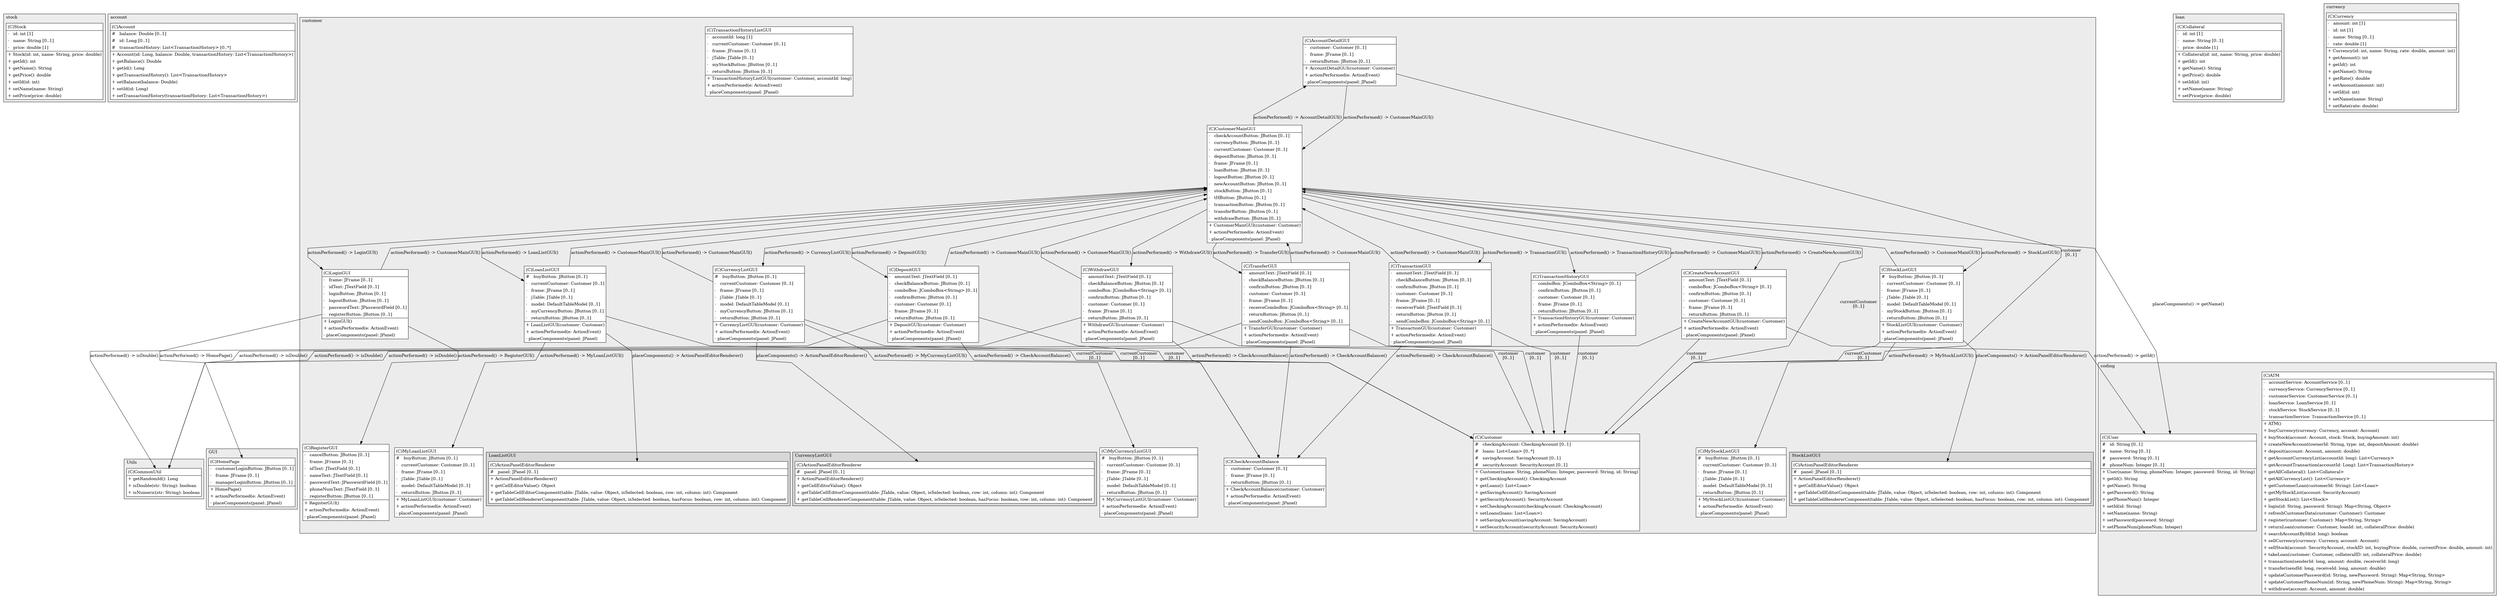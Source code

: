 @startuml

/' diagram meta data start
config=StructureConfiguration;
{
  "projectClassification": {
    "searchMode": "OpenProject", // OpenProject, AllProjects
    "includedProjects": "",
    "pathEndKeywords": "*.impl",
    "isClientPath": "",
    "isClientName": "",
    "isTestPath": "",
    "isTestName": "",
    "isMappingPath": "",
    "isMappingName": "",
    "isDataAccessPath": "",
    "isDataAccessName": "",
    "isDataStructurePath": "",
    "isDataStructureName": "",
    "isInterfaceStructuresPath": "",
    "isInterfaceStructuresName": "",
    "isEntryPointPath": "",
    "isEntryPointName": "",
    "treatFinalFieldsAsMandatory": false
  },
  "graphRestriction": {
    "classPackageExcludeFilter": "",
    "classPackageIncludeFilter": "",
    "classNameExcludeFilter": "",
    "classNameIncludeFilter": "",
    "methodNameExcludeFilter": "",
    "methodNameIncludeFilter": "",
    "removeByInheritance": "", // inheritance/annotation based filtering is done in a second step
    "removeByAnnotation": "",
    "removeByClassPackage": "", // cleanup the graph after inheritance/annotation based filtering is done
    "removeByClassName": "",
    "cutMappings": false,
    "cutEnum": true,
    "cutTests": true,
    "cutClient": true,
    "cutDataAccess": true,
    "cutInterfaceStructures": true,
    "cutDataStructures": true,
    "cutGetterAndSetter": false,
    "cutConstructors": false
  },
  "graphTraversal": {
    "forwardDepth": 3,
    "backwardDepth": 3,
    "classPackageExcludeFilter": "",
    "classPackageIncludeFilter": "",
    "classNameExcludeFilter": "",
    "classNameIncludeFilter": "",
    "methodNameExcludeFilter": "",
    "methodNameIncludeFilter": "",
    "hideMappings": false,
    "hideDataStructures": false,
    "hidePrivateMethods": true,
    "hideInterfaceCalls": true, // indirection: implementation -> interface (is hidden) -> implementation
    "onlyShowApplicationEntryPoints": false, // root node is included
    "useMethodCallsForStructureDiagram": "ForwardOnly" // ForwardOnly, BothDirections, No
  },
  "details": {
    "aggregation": "GroupByClass", // ByClass, GroupByClass, None
    "showClassGenericTypes": true,
    "showMethods": true,
    "showMethodParameterNames": true,
    "showMethodParameterTypes": true,
    "showMethodReturnType": true,
    "showPackageLevels": 2,
    "showDetailedClassStructure": true
  },
  "rootClass": "GUI.customer.AccountDetailGUI",
  "extensionCallbackMethod": "" // qualified.class.name#methodName - signature: public static String method(String)
}
diagram meta data end '/



digraph g {
    rankdir="TB"
    splines=polyline
    

'nodes 
subgraph cluster_109770518 { 
   	label=stock
	labeljust=l
	fillcolor="#ececec"
	style=filled
   
   Stock101396370[
	label=<<TABLE BORDER="1" CELLBORDER="0" CELLPADDING="4" CELLSPACING="0">
<TR><TD ALIGN="LEFT" >(C)Stock</TD></TR>
<HR/>
<TR><TD ALIGN="LEFT" >-   id: int [1]</TD></TR>
<TR><TD ALIGN="LEFT" >-   name: String [0..1]</TD></TR>
<TR><TD ALIGN="LEFT" >-   price: double [1]</TD></TR>
<HR/>
<TR><TD ALIGN="LEFT" >+ Stock(id: int, name: String, price: double)</TD></TR>
<TR><TD ALIGN="LEFT" >+ getId(): int</TD></TR>
<TR><TD ALIGN="LEFT" >+ getName(): String</TD></TR>
<TR><TD ALIGN="LEFT" >+ getPrice(): double</TD></TR>
<TR><TD ALIGN="LEFT" >+ setId(id: int)</TD></TR>
<TR><TD ALIGN="LEFT" >+ setName(name: String)</TD></TR>
<TR><TD ALIGN="LEFT" >+ setPrice(price: double)</TD></TR>
</TABLE>>
	style=filled
	margin=0
	shape=plaintext
	fillcolor="#FFFFFF"
];
} 

subgraph cluster_1177318867 { 
   	label=account
	labeljust=l
	fillcolor="#ececec"
	style=filled
   
   Account634940503[
	label=<<TABLE BORDER="1" CELLBORDER="0" CELLPADDING="4" CELLSPACING="0">
<TR><TD ALIGN="LEFT" >(C)Account</TD></TR>
<HR/>
<TR><TD ALIGN="LEFT" >#   balance: Double [0..1]</TD></TR>
<TR><TD ALIGN="LEFT" >#   id: Long [0..1]</TD></TR>
<TR><TD ALIGN="LEFT" >#   transactionHistory: List&lt;TransactionHistory&gt; [0..*]</TD></TR>
<HR/>
<TR><TD ALIGN="LEFT" >+ Account(id: Long, balance: Double, transactionHistory: List&lt;TransactionHistory&gt;)</TD></TR>
<TR><TD ALIGN="LEFT" >+ getBalance(): Double</TD></TR>
<TR><TD ALIGN="LEFT" >+ getId(): Long</TD></TR>
<TR><TD ALIGN="LEFT" >+ getTransactionHistory(): List&lt;TransactionHistory&gt;</TD></TR>
<TR><TD ALIGN="LEFT" >+ setBalance(balance: Double)</TD></TR>
<TR><TD ALIGN="LEFT" >+ setId(id: Long)</TD></TR>
<TR><TD ALIGN="LEFT" >+ setTransactionHistory(transactionHistory: List&lt;TransactionHistory&gt;)</TD></TR>
</TABLE>>
	style=filled
	margin=0
	shape=plaintext
	fillcolor="#FFFFFF"
];
} 

subgraph cluster_1355086998 { 
   	label=coding
	labeljust=l
	fillcolor="#ececec"
	style=filled
   
   ATM1355086998[
	label=<<TABLE BORDER="1" CELLBORDER="0" CELLPADDING="4" CELLSPACING="0">
<TR><TD ALIGN="LEFT" >(C)ATM</TD></TR>
<HR/>
<TR><TD ALIGN="LEFT" >-   accountService: AccountService [0..1]</TD></TR>
<TR><TD ALIGN="LEFT" >-   currencyService: CurrencyService [0..1]</TD></TR>
<TR><TD ALIGN="LEFT" >-   customerService: CustomerService [0..1]</TD></TR>
<TR><TD ALIGN="LEFT" >-   loanService: LoanService [0..1]</TD></TR>
<TR><TD ALIGN="LEFT" >-   stockService: StockService [0..1]</TD></TR>
<TR><TD ALIGN="LEFT" >-   transactionService: TransactionService [0..1]</TD></TR>
<HR/>
<TR><TD ALIGN="LEFT" >+ ATM()</TD></TR>
<TR><TD ALIGN="LEFT" >+ buyCurrency(currency: Currency, account: Account)</TD></TR>
<TR><TD ALIGN="LEFT" >+ buyStock(account: Account, stock: Stock, buyingAmount: int)</TD></TR>
<TR><TD ALIGN="LEFT" >+ createNewAccount(ownerId: String, type: int, depositAmount: double)</TD></TR>
<TR><TD ALIGN="LEFT" >+ deposit(account: Account, amount: double)</TD></TR>
<TR><TD ALIGN="LEFT" >+ getAccountCurrencyList(accountId: long): List&lt;Currency&gt;</TD></TR>
<TR><TD ALIGN="LEFT" >+ getAccountTransaction(accountId: Long): List&lt;TransactionHistory&gt;</TD></TR>
<TR><TD ALIGN="LEFT" >+ getAllCollateral(): List&lt;Collateral&gt;</TD></TR>
<TR><TD ALIGN="LEFT" >+ getAllCurrencyList(): List&lt;Currency&gt;</TD></TR>
<TR><TD ALIGN="LEFT" >+ getCustomerLoan(customerId: String): List&lt;Loan&gt;</TD></TR>
<TR><TD ALIGN="LEFT" >+ getMyStockList(account: SecurityAccount)</TD></TR>
<TR><TD ALIGN="LEFT" >+ getStockList(): List&lt;Stock&gt;</TD></TR>
<TR><TD ALIGN="LEFT" >+ login(id: String, password: String): Map&lt;String, Object&gt;</TD></TR>
<TR><TD ALIGN="LEFT" >+ refreshCustomerData(customer: Customer): Customer</TD></TR>
<TR><TD ALIGN="LEFT" >+ register(customer: Customer): Map&lt;String, String&gt;</TD></TR>
<TR><TD ALIGN="LEFT" >+ returnLoan(customer: Customer, loanId: int, collateralPrice: double)</TD></TR>
<TR><TD ALIGN="LEFT" >+ searchAccountById(id: long): boolean</TD></TR>
<TR><TD ALIGN="LEFT" >+ sellCurrency(currency: Currency, account: Account)</TD></TR>
<TR><TD ALIGN="LEFT" >+ sellStock(account: SecurityAccount, stockID: int, buyingPrice: double, currentPrice: double, amount: int)</TD></TR>
<TR><TD ALIGN="LEFT" >+ takeLoan(customer: Customer, collateralID: int, collateralPrice: double)</TD></TR>
<TR><TD ALIGN="LEFT" >+ transaction(senderId: long, amount: double, receiverId: long)</TD></TR>
<TR><TD ALIGN="LEFT" >+ transfer(sendId: long, receiveId: long, amount: double)</TD></TR>
<TR><TD ALIGN="LEFT" >+ updateCustomerPassword(id: String, newPassword: String): Map&lt;String, String&gt;</TD></TR>
<TR><TD ALIGN="LEFT" >+ updateCustomerPhoneNum(id: String, newPhoneNum: String): Map&lt;String, String&gt;</TD></TR>
<TR><TD ALIGN="LEFT" >+ withdraw(account: Account, amount: double)</TD></TR>
</TABLE>>
	style=filled
	margin=0
	shape=plaintext
	fillcolor="#FFFFFF"
];

User1355086998[
	label=<<TABLE BORDER="1" CELLBORDER="0" CELLPADDING="4" CELLSPACING="0">
<TR><TD ALIGN="LEFT" >(C)User</TD></TR>
<HR/>
<TR><TD ALIGN="LEFT" >#   id: String [0..1]</TD></TR>
<TR><TD ALIGN="LEFT" >#   name: String [0..1]</TD></TR>
<TR><TD ALIGN="LEFT" >#   password: String [0..1]</TD></TR>
<TR><TD ALIGN="LEFT" >#   phoneNum: Integer [0..1]</TD></TR>
<HR/>
<TR><TD ALIGN="LEFT" >+ User(name: String, phoneNum: Integer, password: String, id: String)</TD></TR>
<TR><TD ALIGN="LEFT" >+ getId(): String</TD></TR>
<TR><TD ALIGN="LEFT" >+ getName(): String</TD></TR>
<TR><TD ALIGN="LEFT" >+ getPassword(): String</TD></TR>
<TR><TD ALIGN="LEFT" >+ getPhoneNum(): Integer</TD></TR>
<TR><TD ALIGN="LEFT" >+ setId(id: String)</TD></TR>
<TR><TD ALIGN="LEFT" >+ setName(name: String)</TD></TR>
<TR><TD ALIGN="LEFT" >+ setPassword(password: String)</TD></TR>
<TR><TD ALIGN="LEFT" >+ setPhoneNum(phoneNum: Integer)</TD></TR>
</TABLE>>
	style=filled
	margin=0
	shape=plaintext
	fillcolor="#FFFFFF"
];
} 

subgraph cluster_3327216 { 
   	label=loan
	labeljust=l
	fillcolor="#ececec"
	style=filled
   
   Collateral1942719732[
	label=<<TABLE BORDER="1" CELLBORDER="0" CELLPADDING="4" CELLSPACING="0">
<TR><TD ALIGN="LEFT" >(C)Collateral</TD></TR>
<HR/>
<TR><TD ALIGN="LEFT" >-   id: int [1]</TD></TR>
<TR><TD ALIGN="LEFT" >-   name: String [0..1]</TD></TR>
<TR><TD ALIGN="LEFT" >-   price: double [1]</TD></TR>
<HR/>
<TR><TD ALIGN="LEFT" >+ Collateral(id: int, name: String, price: double)</TD></TR>
<TR><TD ALIGN="LEFT" >+ getId(): int</TD></TR>
<TR><TD ALIGN="LEFT" >+ getName(): String</TD></TR>
<TR><TD ALIGN="LEFT" >+ getPrice(): double</TD></TR>
<TR><TD ALIGN="LEFT" >+ setId(id: int)</TD></TR>
<TR><TD ALIGN="LEFT" >+ setName(name: String)</TD></TR>
<TR><TD ALIGN="LEFT" >+ setPrice(price: double)</TD></TR>
</TABLE>>
	style=filled
	margin=0
	shape=plaintext
	fillcolor="#FFFFFF"
];
} 

subgraph cluster_575402001 { 
   	label=currency
	labeljust=l
	fillcolor="#ececec"
	style=filled
   
   Currency209262101[
	label=<<TABLE BORDER="1" CELLBORDER="0" CELLPADDING="4" CELLSPACING="0">
<TR><TD ALIGN="LEFT" >(C)Currency</TD></TR>
<HR/>
<TR><TD ALIGN="LEFT" >-   amount: int [1]</TD></TR>
<TR><TD ALIGN="LEFT" >-   id: int [1]</TD></TR>
<TR><TD ALIGN="LEFT" >-   name: String [0..1]</TD></TR>
<TR><TD ALIGN="LEFT" >-   rate: double [1]</TD></TR>
<HR/>
<TR><TD ALIGN="LEFT" >+ Currency(id: int, name: String, rate: double, amount: int)</TD></TR>
<TR><TD ALIGN="LEFT" >+ getAmount(): int</TD></TR>
<TR><TD ALIGN="LEFT" >+ getId(): int</TD></TR>
<TR><TD ALIGN="LEFT" >+ getName(): String</TD></TR>
<TR><TD ALIGN="LEFT" >+ getRate(): double</TD></TR>
<TR><TD ALIGN="LEFT" >+ setAmount(amount: int)</TD></TR>
<TR><TD ALIGN="LEFT" >+ setId(id: int)</TD></TR>
<TR><TD ALIGN="LEFT" >+ setName(name: String)</TD></TR>
<TR><TD ALIGN="LEFT" >+ setRate(rate: double)</TD></TR>
</TABLE>>
	style=filled
	margin=0
	shape=plaintext
	fillcolor="#FFFFFF"
];
} 

subgraph cluster_606175198 { 
   	label=customer
	labeljust=l
	fillcolor="#ececec"
	style=filled
   
   AccountDetailGUI59960145[
	label=<<TABLE BORDER="1" CELLBORDER="0" CELLPADDING="4" CELLSPACING="0">
<TR><TD ALIGN="LEFT" >(C)AccountDetailGUI</TD></TR>
<HR/>
<TR><TD ALIGN="LEFT" >-   customer: Customer [0..1]</TD></TR>
<TR><TD ALIGN="LEFT" >-   frame: JFrame [0..1]</TD></TR>
<TR><TD ALIGN="LEFT" >-   returnButton: JButton [0..1]</TD></TR>
<HR/>
<TR><TD ALIGN="LEFT" >+ AccountDetailGUI(customer: Customer)</TD></TR>
<TR><TD ALIGN="LEFT" >+ actionPerformed(e: ActionEvent)</TD></TR>
<TR><TD ALIGN="LEFT" >- placeComponents(panel: JPanel)</TD></TR>
</TABLE>>
	style=filled
	margin=0
	shape=plaintext
	fillcolor="#FFFFFF"
];

CheckAccountBalance59960145[
	label=<<TABLE BORDER="1" CELLBORDER="0" CELLPADDING="4" CELLSPACING="0">
<TR><TD ALIGN="LEFT" >(C)CheckAccountBalance</TD></TR>
<HR/>
<TR><TD ALIGN="LEFT" >-   customer: Customer [0..1]</TD></TR>
<TR><TD ALIGN="LEFT" >-   frame: JFrame [0..1]</TD></TR>
<TR><TD ALIGN="LEFT" >-   returnButton: JButton [0..1]</TD></TR>
<HR/>
<TR><TD ALIGN="LEFT" >+ CheckAccountBalance(customer: Customer)</TD></TR>
<TR><TD ALIGN="LEFT" >+ actionPerformed(e: ActionEvent)</TD></TR>
<TR><TD ALIGN="LEFT" >- placeComponents(panel: JPanel)</TD></TR>
</TABLE>>
	style=filled
	margin=0
	shape=plaintext
	fillcolor="#FFFFFF"
];

CreateNewAccountGUI59960145[
	label=<<TABLE BORDER="1" CELLBORDER="0" CELLPADDING="4" CELLSPACING="0">
<TR><TD ALIGN="LEFT" >(C)CreateNewAccountGUI</TD></TR>
<HR/>
<TR><TD ALIGN="LEFT" >-   amountText: JTextField [0..1]</TD></TR>
<TR><TD ALIGN="LEFT" >-   comboBox: JComboBox&lt;String&gt; [0..1]</TD></TR>
<TR><TD ALIGN="LEFT" >-   confirmButton: JButton [0..1]</TD></TR>
<TR><TD ALIGN="LEFT" >-   customer: Customer [0..1]</TD></TR>
<TR><TD ALIGN="LEFT" >-   frame: JFrame [0..1]</TD></TR>
<TR><TD ALIGN="LEFT" >-   returnButton: JButton [0..1]</TD></TR>
<HR/>
<TR><TD ALIGN="LEFT" >+ CreateNewAccountGUI(customer: Customer)</TD></TR>
<TR><TD ALIGN="LEFT" >+ actionPerformed(e: ActionEvent)</TD></TR>
<TR><TD ALIGN="LEFT" >- placeComponents(panel: JPanel)</TD></TR>
</TABLE>>
	style=filled
	margin=0
	shape=plaintext
	fillcolor="#FFFFFF"
];

CurrencyListGUI59960145[
	label=<<TABLE BORDER="1" CELLBORDER="0" CELLPADDING="4" CELLSPACING="0">
<TR><TD ALIGN="LEFT" >(C)CurrencyListGUI</TD></TR>
<HR/>
<TR><TD ALIGN="LEFT" >#   buyButton: JButton [0..1]</TD></TR>
<TR><TD ALIGN="LEFT" >-   currentCustomer: Customer [0..1]</TD></TR>
<TR><TD ALIGN="LEFT" >-   frame: JFrame [0..1]</TD></TR>
<TR><TD ALIGN="LEFT" >-   jTable: JTable [0..1]</TD></TR>
<TR><TD ALIGN="LEFT" >-   model: DefaultTableModel [0..1]</TD></TR>
<TR><TD ALIGN="LEFT" >-   myCurrencyButton: JButton [0..1]</TD></TR>
<TR><TD ALIGN="LEFT" >-   returnButton: JButton [0..1]</TD></TR>
<HR/>
<TR><TD ALIGN="LEFT" >+ CurrencyListGUI(customer: Customer)</TD></TR>
<TR><TD ALIGN="LEFT" >+ actionPerformed(e: ActionEvent)</TD></TR>
<TR><TD ALIGN="LEFT" >- placeComponents(panel: JPanel)</TD></TR>
</TABLE>>
	style=filled
	margin=0
	shape=plaintext
	fillcolor="#FFFFFF"
];

Customer240035298[
	label=<<TABLE BORDER="1" CELLBORDER="0" CELLPADDING="4" CELLSPACING="0">
<TR><TD ALIGN="LEFT" >(C)Customer</TD></TR>
<HR/>
<TR><TD ALIGN="LEFT" >#   checkingAccount: CheckingAccount [0..1]</TD></TR>
<TR><TD ALIGN="LEFT" >#   loans: List&lt;Loan&gt; [0..*]</TD></TR>
<TR><TD ALIGN="LEFT" >#   savingAccount: SavingAccount [0..1]</TD></TR>
<TR><TD ALIGN="LEFT" >#   securityAccount: SecurityAccount [0..1]</TD></TR>
<HR/>
<TR><TD ALIGN="LEFT" >+ Customer(name: String, phoneNum: Integer, password: String, id: String)</TD></TR>
<TR><TD ALIGN="LEFT" >+ getCheckingAccount(): CheckingAccount</TD></TR>
<TR><TD ALIGN="LEFT" >+ getLoans(): List&lt;Loan&gt;</TD></TR>
<TR><TD ALIGN="LEFT" >+ getSavingAccount(): SavingAccount</TD></TR>
<TR><TD ALIGN="LEFT" >+ getSecurityAccount(): SecurityAccount</TD></TR>
<TR><TD ALIGN="LEFT" >+ setCheckingAccount(checkingAccount: CheckingAccount)</TD></TR>
<TR><TD ALIGN="LEFT" >+ setLoans(loans: List&lt;Loan&gt;)</TD></TR>
<TR><TD ALIGN="LEFT" >+ setSavingAccount(savingAccount: SavingAccount)</TD></TR>
<TR><TD ALIGN="LEFT" >+ setSecurityAccount(securityAccount: SecurityAccount)</TD></TR>
</TABLE>>
	style=filled
	margin=0
	shape=plaintext
	fillcolor="#FFFFFF"
];

CustomerMainGUI59960145[
	label=<<TABLE BORDER="1" CELLBORDER="0" CELLPADDING="4" CELLSPACING="0">
<TR><TD ALIGN="LEFT" >(C)CustomerMainGUI</TD></TR>
<HR/>
<TR><TD ALIGN="LEFT" >-   checkAccountButton: JButton [0..1]</TD></TR>
<TR><TD ALIGN="LEFT" >-   currencyButton: JButton [0..1]</TD></TR>
<TR><TD ALIGN="LEFT" >-   currentCustomer: Customer [0..1]</TD></TR>
<TR><TD ALIGN="LEFT" >-   depositButton: JButton [0..1]</TD></TR>
<TR><TD ALIGN="LEFT" >-   frame: JFrame [0..1]</TD></TR>
<TR><TD ALIGN="LEFT" >-   loanButton: JButton [0..1]</TD></TR>
<TR><TD ALIGN="LEFT" >-   logoutButton: JButton [0..1]</TD></TR>
<TR><TD ALIGN="LEFT" >-   newAccountButton: JButton [0..1]</TD></TR>
<TR><TD ALIGN="LEFT" >-   stockButton: JButton [0..1]</TD></TR>
<TR><TD ALIGN="LEFT" >-   tHButton: JButton [0..1]</TD></TR>
<TR><TD ALIGN="LEFT" >-   transactionButton: JButton [0..1]</TD></TR>
<TR><TD ALIGN="LEFT" >-   transferButton: JButton [0..1]</TD></TR>
<TR><TD ALIGN="LEFT" >-   withdrawButton: JButton [0..1]</TD></TR>
<HR/>
<TR><TD ALIGN="LEFT" >+ CustomerMainGUI(customer: Customer)</TD></TR>
<TR><TD ALIGN="LEFT" >+ actionPerformed(e: ActionEvent)</TD></TR>
<TR><TD ALIGN="LEFT" >- placeComponents(panel: JPanel)</TD></TR>
</TABLE>>
	style=filled
	margin=0
	shape=plaintext
	fillcolor="#FFFFFF"
];

DepositGUI59960145[
	label=<<TABLE BORDER="1" CELLBORDER="0" CELLPADDING="4" CELLSPACING="0">
<TR><TD ALIGN="LEFT" >(C)DepositGUI</TD></TR>
<HR/>
<TR><TD ALIGN="LEFT" >-   amountText: JTextField [0..1]</TD></TR>
<TR><TD ALIGN="LEFT" >-   checkBalanceButton: JButton [0..1]</TD></TR>
<TR><TD ALIGN="LEFT" >-   comboBox: JComboBox&lt;String&gt; [0..1]</TD></TR>
<TR><TD ALIGN="LEFT" >-   confirmButton: JButton [0..1]</TD></TR>
<TR><TD ALIGN="LEFT" >-   customer: Customer [0..1]</TD></TR>
<TR><TD ALIGN="LEFT" >-   frame: JFrame [0..1]</TD></TR>
<TR><TD ALIGN="LEFT" >-   returnButton: JButton [0..1]</TD></TR>
<HR/>
<TR><TD ALIGN="LEFT" >+ DepositGUI(customer: Customer)</TD></TR>
<TR><TD ALIGN="LEFT" >+ actionPerformed(e: ActionEvent)</TD></TR>
<TR><TD ALIGN="LEFT" >- placeComponents(panel: JPanel)</TD></TR>
</TABLE>>
	style=filled
	margin=0
	shape=plaintext
	fillcolor="#FFFFFF"
];

LoanListGUI59960145[
	label=<<TABLE BORDER="1" CELLBORDER="0" CELLPADDING="4" CELLSPACING="0">
<TR><TD ALIGN="LEFT" >(C)LoanListGUI</TD></TR>
<HR/>
<TR><TD ALIGN="LEFT" >#   buyButton: JButton [0..1]</TD></TR>
<TR><TD ALIGN="LEFT" >-   currentCustomer: Customer [0..1]</TD></TR>
<TR><TD ALIGN="LEFT" >-   frame: JFrame [0..1]</TD></TR>
<TR><TD ALIGN="LEFT" >-   jTable: JTable [0..1]</TD></TR>
<TR><TD ALIGN="LEFT" >-   model: DefaultTableModel [0..1]</TD></TR>
<TR><TD ALIGN="LEFT" >-   myCurrencyButton: JButton [0..1]</TD></TR>
<TR><TD ALIGN="LEFT" >-   returnButton: JButton [0..1]</TD></TR>
<HR/>
<TR><TD ALIGN="LEFT" >+ LoanListGUI(customer: Customer)</TD></TR>
<TR><TD ALIGN="LEFT" >+ actionPerformed(e: ActionEvent)</TD></TR>
<TR><TD ALIGN="LEFT" >- placeComponents(panel: JPanel)</TD></TR>
</TABLE>>
	style=filled
	margin=0
	shape=plaintext
	fillcolor="#FFFFFF"
];

LoginGUI59960145[
	label=<<TABLE BORDER="1" CELLBORDER="0" CELLPADDING="4" CELLSPACING="0">
<TR><TD ALIGN="LEFT" >(C)LoginGUI</TD></TR>
<HR/>
<TR><TD ALIGN="LEFT" >-   frame: JFrame [0..1]</TD></TR>
<TR><TD ALIGN="LEFT" >-   idText: JTextField [0..1]</TD></TR>
<TR><TD ALIGN="LEFT" >-   loginButton: JButton [0..1]</TD></TR>
<TR><TD ALIGN="LEFT" >-   logoutButton: JButton [0..1]</TD></TR>
<TR><TD ALIGN="LEFT" >-   passwordText: JPasswordField [0..1]</TD></TR>
<TR><TD ALIGN="LEFT" >-   registerButton: JButton [0..1]</TD></TR>
<HR/>
<TR><TD ALIGN="LEFT" >+ LoginGUI()</TD></TR>
<TR><TD ALIGN="LEFT" >+ actionPerformed(e: ActionEvent)</TD></TR>
<TR><TD ALIGN="LEFT" >- placeComponents(panel: JPanel)</TD></TR>
</TABLE>>
	style=filled
	margin=0
	shape=plaintext
	fillcolor="#FFFFFF"
];

MyCurrencyListGUI59960145[
	label=<<TABLE BORDER="1" CELLBORDER="0" CELLPADDING="4" CELLSPACING="0">
<TR><TD ALIGN="LEFT" >(C)MyCurrencyListGUI</TD></TR>
<HR/>
<TR><TD ALIGN="LEFT" >#   buyButton: JButton [0..1]</TD></TR>
<TR><TD ALIGN="LEFT" >-   currentCustomer: Customer [0..1]</TD></TR>
<TR><TD ALIGN="LEFT" >-   frame: JFrame [0..1]</TD></TR>
<TR><TD ALIGN="LEFT" >-   jTable: JTable [0..1]</TD></TR>
<TR><TD ALIGN="LEFT" >-   model: DefaultTableModel [0..1]</TD></TR>
<TR><TD ALIGN="LEFT" >-   returnButton: JButton [0..1]</TD></TR>
<HR/>
<TR><TD ALIGN="LEFT" >+ MyCurrencyListGUI(customer: Customer)</TD></TR>
<TR><TD ALIGN="LEFT" >+ actionPerformed(e: ActionEvent)</TD></TR>
<TR><TD ALIGN="LEFT" >- placeComponents(panel: JPanel)</TD></TR>
</TABLE>>
	style=filled
	margin=0
	shape=plaintext
	fillcolor="#FFFFFF"
];

MyLoanListGUI59960145[
	label=<<TABLE BORDER="1" CELLBORDER="0" CELLPADDING="4" CELLSPACING="0">
<TR><TD ALIGN="LEFT" >(C)MyLoanListGUI</TD></TR>
<HR/>
<TR><TD ALIGN="LEFT" >#   buyButton: JButton [0..1]</TD></TR>
<TR><TD ALIGN="LEFT" >-   currentCustomer: Customer [0..1]</TD></TR>
<TR><TD ALIGN="LEFT" >-   frame: JFrame [0..1]</TD></TR>
<TR><TD ALIGN="LEFT" >-   jTable: JTable [0..1]</TD></TR>
<TR><TD ALIGN="LEFT" >-   model: DefaultTableModel [0..1]</TD></TR>
<TR><TD ALIGN="LEFT" >-   returnButton: JButton [0..1]</TD></TR>
<HR/>
<TR><TD ALIGN="LEFT" >+ MyLoanListGUI(customer: Customer)</TD></TR>
<TR><TD ALIGN="LEFT" >+ actionPerformed(e: ActionEvent)</TD></TR>
<TR><TD ALIGN="LEFT" >- placeComponents(panel: JPanel)</TD></TR>
</TABLE>>
	style=filled
	margin=0
	shape=plaintext
	fillcolor="#FFFFFF"
];

MyStockListGUI59960145[
	label=<<TABLE BORDER="1" CELLBORDER="0" CELLPADDING="4" CELLSPACING="0">
<TR><TD ALIGN="LEFT" >(C)MyStockListGUI</TD></TR>
<HR/>
<TR><TD ALIGN="LEFT" >#   buyButton: JButton [0..1]</TD></TR>
<TR><TD ALIGN="LEFT" >-   currentCustomer: Customer [0..1]</TD></TR>
<TR><TD ALIGN="LEFT" >-   frame: JFrame [0..1]</TD></TR>
<TR><TD ALIGN="LEFT" >-   jTable: JTable [0..1]</TD></TR>
<TR><TD ALIGN="LEFT" >-   model: DefaultTableModel [0..1]</TD></TR>
<TR><TD ALIGN="LEFT" >-   returnButton: JButton [0..1]</TD></TR>
<HR/>
<TR><TD ALIGN="LEFT" >+ MyStockListGUI(customer: Customer)</TD></TR>
<TR><TD ALIGN="LEFT" >+ actionPerformed(e: ActionEvent)</TD></TR>
<TR><TD ALIGN="LEFT" >- placeComponents(panel: JPanel)</TD></TR>
</TABLE>>
	style=filled
	margin=0
	shape=plaintext
	fillcolor="#FFFFFF"
];

RegisterGUI59960145[
	label=<<TABLE BORDER="1" CELLBORDER="0" CELLPADDING="4" CELLSPACING="0">
<TR><TD ALIGN="LEFT" >(C)RegisterGUI</TD></TR>
<HR/>
<TR><TD ALIGN="LEFT" >-   cancelButton: JButton [0..1]</TD></TR>
<TR><TD ALIGN="LEFT" >-   frame: JFrame [0..1]</TD></TR>
<TR><TD ALIGN="LEFT" >-   idText: JTextField [0..1]</TD></TR>
<TR><TD ALIGN="LEFT" >-   nameText: JTextField [0..1]</TD></TR>
<TR><TD ALIGN="LEFT" >-   passwordText: JPasswordField [0..1]</TD></TR>
<TR><TD ALIGN="LEFT" >-   phoneNumText: JTextField [0..1]</TD></TR>
<TR><TD ALIGN="LEFT" >-   registerButton: JButton [0..1]</TD></TR>
<HR/>
<TR><TD ALIGN="LEFT" >+ RegisterGUI()</TD></TR>
<TR><TD ALIGN="LEFT" >+ actionPerformed(e: ActionEvent)</TD></TR>
<TR><TD ALIGN="LEFT" >- placeComponents(panel: JPanel)</TD></TR>
</TABLE>>
	style=filled
	margin=0
	shape=plaintext
	fillcolor="#FFFFFF"
];

StockListGUI59960145[
	label=<<TABLE BORDER="1" CELLBORDER="0" CELLPADDING="4" CELLSPACING="0">
<TR><TD ALIGN="LEFT" >(C)StockListGUI</TD></TR>
<HR/>
<TR><TD ALIGN="LEFT" >#   buyButton: JButton [0..1]</TD></TR>
<TR><TD ALIGN="LEFT" >-   currentCustomer: Customer [0..1]</TD></TR>
<TR><TD ALIGN="LEFT" >-   frame: JFrame [0..1]</TD></TR>
<TR><TD ALIGN="LEFT" >-   jTable: JTable [0..1]</TD></TR>
<TR><TD ALIGN="LEFT" >-   model: DefaultTableModel [0..1]</TD></TR>
<TR><TD ALIGN="LEFT" >-   myStockButton: JButton [0..1]</TD></TR>
<TR><TD ALIGN="LEFT" >-   returnButton: JButton [0..1]</TD></TR>
<HR/>
<TR><TD ALIGN="LEFT" >+ StockListGUI(customer: Customer)</TD></TR>
<TR><TD ALIGN="LEFT" >+ actionPerformed(e: ActionEvent)</TD></TR>
<TR><TD ALIGN="LEFT" >- placeComponents(panel: JPanel)</TD></TR>
</TABLE>>
	style=filled
	margin=0
	shape=plaintext
	fillcolor="#FFFFFF"
];

TransactionGUI59960145[
	label=<<TABLE BORDER="1" CELLBORDER="0" CELLPADDING="4" CELLSPACING="0">
<TR><TD ALIGN="LEFT" >(C)TransactionGUI</TD></TR>
<HR/>
<TR><TD ALIGN="LEFT" >-   amountText: JTextField [0..1]</TD></TR>
<TR><TD ALIGN="LEFT" >-   checkBalanceButton: JButton [0..1]</TD></TR>
<TR><TD ALIGN="LEFT" >-   confirmButton: JButton [0..1]</TD></TR>
<TR><TD ALIGN="LEFT" >-   customer: Customer [0..1]</TD></TR>
<TR><TD ALIGN="LEFT" >-   frame: JFrame [0..1]</TD></TR>
<TR><TD ALIGN="LEFT" >-   receiverField: JTextField [0..1]</TD></TR>
<TR><TD ALIGN="LEFT" >-   returnButton: JButton [0..1]</TD></TR>
<TR><TD ALIGN="LEFT" >-   sendComboBox: JComboBox&lt;String&gt; [0..1]</TD></TR>
<HR/>
<TR><TD ALIGN="LEFT" >+ TransactionGUI(customer: Customer)</TD></TR>
<TR><TD ALIGN="LEFT" >+ actionPerformed(e: ActionEvent)</TD></TR>
<TR><TD ALIGN="LEFT" >- placeComponents(panel: JPanel)</TD></TR>
</TABLE>>
	style=filled
	margin=0
	shape=plaintext
	fillcolor="#FFFFFF"
];

TransactionHistoryGUI59960145[
	label=<<TABLE BORDER="1" CELLBORDER="0" CELLPADDING="4" CELLSPACING="0">
<TR><TD ALIGN="LEFT" >(C)TransactionHistoryGUI</TD></TR>
<HR/>
<TR><TD ALIGN="LEFT" >-   comboBox: JComboBox&lt;String&gt; [0..1]</TD></TR>
<TR><TD ALIGN="LEFT" >-   confirmButton: JButton [0..1]</TD></TR>
<TR><TD ALIGN="LEFT" >-   customer: Customer [0..1]</TD></TR>
<TR><TD ALIGN="LEFT" >-   frame: JFrame [0..1]</TD></TR>
<TR><TD ALIGN="LEFT" >-   returnButton: JButton [0..1]</TD></TR>
<HR/>
<TR><TD ALIGN="LEFT" >+ TransactionHistoryGUI(customer: Customer)</TD></TR>
<TR><TD ALIGN="LEFT" >+ actionPerformed(e: ActionEvent)</TD></TR>
<TR><TD ALIGN="LEFT" >- placeComponents(panel: JPanel)</TD></TR>
</TABLE>>
	style=filled
	margin=0
	shape=plaintext
	fillcolor="#FFFFFF"
];

TransactionHistoryListGUI59960145[
	label=<<TABLE BORDER="1" CELLBORDER="0" CELLPADDING="4" CELLSPACING="0">
<TR><TD ALIGN="LEFT" >(C)TransactionHistoryListGUI</TD></TR>
<HR/>
<TR><TD ALIGN="LEFT" >-   accountId: long [1]</TD></TR>
<TR><TD ALIGN="LEFT" >-   currentCustomer: Customer [0..1]</TD></TR>
<TR><TD ALIGN="LEFT" >-   frame: JFrame [0..1]</TD></TR>
<TR><TD ALIGN="LEFT" >-   jTable: JTable [0..1]</TD></TR>
<TR><TD ALIGN="LEFT" >-   myStockButton: JButton [0..1]</TD></TR>
<TR><TD ALIGN="LEFT" >-   returnButton: JButton [0..1]</TD></TR>
<HR/>
<TR><TD ALIGN="LEFT" >+ TransactionHistoryListGUI(customer: Customer, accountId: long)</TD></TR>
<TR><TD ALIGN="LEFT" >+ actionPerformed(e: ActionEvent)</TD></TR>
<TR><TD ALIGN="LEFT" >- placeComponents(panel: JPanel)</TD></TR>
</TABLE>>
	style=filled
	margin=0
	shape=plaintext
	fillcolor="#FFFFFF"
];

TransferGUI59960145[
	label=<<TABLE BORDER="1" CELLBORDER="0" CELLPADDING="4" CELLSPACING="0">
<TR><TD ALIGN="LEFT" >(C)TransferGUI</TD></TR>
<HR/>
<TR><TD ALIGN="LEFT" >-   amountText: JTextField [0..1]</TD></TR>
<TR><TD ALIGN="LEFT" >-   checkBalanceButton: JButton [0..1]</TD></TR>
<TR><TD ALIGN="LEFT" >-   confirmButton: JButton [0..1]</TD></TR>
<TR><TD ALIGN="LEFT" >-   customer: Customer [0..1]</TD></TR>
<TR><TD ALIGN="LEFT" >-   frame: JFrame [0..1]</TD></TR>
<TR><TD ALIGN="LEFT" >-   receiveComboBox: JComboBox&lt;String&gt; [0..1]</TD></TR>
<TR><TD ALIGN="LEFT" >-   returnButton: JButton [0..1]</TD></TR>
<TR><TD ALIGN="LEFT" >-   sendComboBox: JComboBox&lt;String&gt; [0..1]</TD></TR>
<HR/>
<TR><TD ALIGN="LEFT" >+ TransferGUI(customer: Customer)</TD></TR>
<TR><TD ALIGN="LEFT" >+ actionPerformed(e: ActionEvent)</TD></TR>
<TR><TD ALIGN="LEFT" >- placeComponents(panel: JPanel)</TD></TR>
</TABLE>>
	style=filled
	margin=0
	shape=plaintext
	fillcolor="#FFFFFF"
];

WithdrawGUI59960145[
	label=<<TABLE BORDER="1" CELLBORDER="0" CELLPADDING="4" CELLSPACING="0">
<TR><TD ALIGN="LEFT" >(C)WithdrawGUI</TD></TR>
<HR/>
<TR><TD ALIGN="LEFT" >-   amountText: JTextField [0..1]</TD></TR>
<TR><TD ALIGN="LEFT" >-   checkBalanceButton: JButton [0..1]</TD></TR>
<TR><TD ALIGN="LEFT" >-   comboBox: JComboBox&lt;String&gt; [0..1]</TD></TR>
<TR><TD ALIGN="LEFT" >-   confirmButton: JButton [0..1]</TD></TR>
<TR><TD ALIGN="LEFT" >-   customer: Customer [0..1]</TD></TR>
<TR><TD ALIGN="LEFT" >-   frame: JFrame [0..1]</TD></TR>
<TR><TD ALIGN="LEFT" >-   returnButton: JButton [0..1]</TD></TR>
<HR/>
<TR><TD ALIGN="LEFT" >+ WithdrawGUI(customer: Customer)</TD></TR>
<TR><TD ALIGN="LEFT" >+ actionPerformed(e: ActionEvent)</TD></TR>
<TR><TD ALIGN="LEFT" >- placeComponents(panel: JPanel)</TD></TR>
</TABLE>>
	style=filled
	margin=0
	shape=plaintext
	fillcolor="#FFFFFF"
];

subgraph cluster_1864130947 { 
   	label=LoanListGUI
	labeljust=l
	fillcolor="#d8d8d8"
	style=filled
   
   ActionPanelEditorRenderer1217890960[
	label=<<TABLE BORDER="1" CELLBORDER="0" CELLPADDING="4" CELLSPACING="0">
<TR><TD ALIGN="LEFT" >(C)ActionPanelEditorRenderer</TD></TR>
<HR/>
<TR><TD ALIGN="LEFT" >#   panel: JPanel [0..1]</TD></TR>
<HR/>
<TR><TD ALIGN="LEFT" >+ ActionPanelEditorRenderer()</TD></TR>
<TR><TD ALIGN="LEFT" >+ getCellEditorValue(): Object</TD></TR>
<TR><TD ALIGN="LEFT" >+ getTableCellEditorComponent(table: JTable, value: Object, isSelected: boolean, row: int, column: int): Component</TD></TR>
<TR><TD ALIGN="LEFT" >+ getTableCellRendererComponent(table: JTable, value: Object, isSelected: boolean, hasFocus: boolean, row: int, column: int): Component</TD></TR>
</TABLE>>
	style=filled
	margin=0
	shape=plaintext
	fillcolor="#FFFFFF"
];
} 

subgraph cluster_2026206268 { 
   	label=CurrencyListGUI
	labeljust=l
	fillcolor="#d8d8d8"
	style=filled
   
   ActionPanelEditorRenderer1840277073[
	label=<<TABLE BORDER="1" CELLBORDER="0" CELLPADDING="4" CELLSPACING="0">
<TR><TD ALIGN="LEFT" >(C)ActionPanelEditorRenderer</TD></TR>
<HR/>
<TR><TD ALIGN="LEFT" >#   panel: JPanel [0..1]</TD></TR>
<HR/>
<TR><TD ALIGN="LEFT" >+ ActionPanelEditorRenderer()</TD></TR>
<TR><TD ALIGN="LEFT" >+ getCellEditorValue(): Object</TD></TR>
<TR><TD ALIGN="LEFT" >+ getTableCellEditorComponent(table: JTable, value: Object, isSelected: boolean, row: int, column: int): Component</TD></TR>
<TR><TD ALIGN="LEFT" >+ getTableCellRendererComponent(table: JTable, value: Object, isSelected: boolean, hasFocus: boolean, row: int, column: int): Component</TD></TR>
</TABLE>>
	style=filled
	margin=0
	shape=plaintext
	fillcolor="#FFFFFF"
];
} 

subgraph cluster_740035575 { 
   	label=StockListGUI
	labeljust=l
	fillcolor="#d8d8d8"
	style=filled
   
   ActionPanelEditorRenderer701361308[
	label=<<TABLE BORDER="1" CELLBORDER="0" CELLPADDING="4" CELLSPACING="0">
<TR><TD ALIGN="LEFT" >(C)ActionPanelEditorRenderer</TD></TR>
<HR/>
<TR><TD ALIGN="LEFT" >#   panel: JPanel [0..1]</TD></TR>
<HR/>
<TR><TD ALIGN="LEFT" >+ ActionPanelEditorRenderer()</TD></TR>
<TR><TD ALIGN="LEFT" >+ getCellEditorValue(): Object</TD></TR>
<TR><TD ALIGN="LEFT" >+ getTableCellEditorComponent(table: JTable, value: Object, isSelected: boolean, row: int, column: int): Component</TD></TR>
<TR><TD ALIGN="LEFT" >+ getTableCellRendererComponent(table: JTable, value: Object, isSelected: boolean, hasFocus: boolean, row: int, column: int): Component</TD></TR>
</TABLE>>
	style=filled
	margin=0
	shape=plaintext
	fillcolor="#FFFFFF"
];
} 
} 

subgraph cluster_70939 { 
   	label=GUI
	labeljust=l
	fillcolor="#ececec"
	style=filled
   
   HomePage70939[
	label=<<TABLE BORDER="1" CELLBORDER="0" CELLPADDING="4" CELLSPACING="0">
<TR><TD ALIGN="LEFT" >(C)HomePage</TD></TR>
<HR/>
<TR><TD ALIGN="LEFT" >-   customerLoginButton: JButton [0..1]</TD></TR>
<TR><TD ALIGN="LEFT" >-   frame: JFrame [0..1]</TD></TR>
<TR><TD ALIGN="LEFT" >-   managerLoginButton: JButton [0..1]</TD></TR>
<HR/>
<TR><TD ALIGN="LEFT" >+ HomePage()</TD></TR>
<TR><TD ALIGN="LEFT" >+ actionPerformed(e: ActionEvent)</TD></TR>
<TR><TD ALIGN="LEFT" >- placeComponents(panel: JPanel)</TD></TR>
</TABLE>>
	style=filled
	margin=0
	shape=plaintext
	fillcolor="#FFFFFF"
];
} 

subgraph cluster_82059409 { 
   	label=Utils
	labeljust=l
	fillcolor="#ececec"
	style=filled
   
   CommonUtil82059409[
	label=<<TABLE BORDER="1" CELLBORDER="0" CELLPADDING="4" CELLSPACING="0">
<TR><TD ALIGN="LEFT" >(C)CommonUtil</TD></TR>
<HR/>
<TR><TD ALIGN="LEFT" >+ getRandomId(): Long</TD></TR>
<TR><TD ALIGN="LEFT" >+ isDouble(str: String): boolean</TD></TR>
<TR><TD ALIGN="LEFT" >+ isNumeric(str: String): boolean</TD></TR>
</TABLE>>
	style=filled
	margin=0
	shape=plaintext
	fillcolor="#FFFFFF"
];
} 

'edges    
AccountDetailGUI59960145 -> Customer240035298[label="customer
[0..1]"];
AccountDetailGUI59960145 -> CustomerMainGUI59960145[label="actionPerformed() -> CustomerMainGUI()"];
CreateNewAccountGUI59960145 -> CommonUtil82059409[label="actionPerformed() -> isDouble()"];
CreateNewAccountGUI59960145 -> Customer240035298[label="customer
[0..1]"];
CreateNewAccountGUI59960145 -> User1355086998[label="actionPerformed() -> getId()"];
CurrencyListGUI59960145 -> ActionPanelEditorRenderer1840277073[label="placeComponents() -> ActionPanelEditorRenderer()"];
CurrencyListGUI59960145 -> Customer240035298[label="currentCustomer
[0..1]"];
CurrencyListGUI59960145 -> CustomerMainGUI59960145[label="actionPerformed() -> CustomerMainGUI()"];
CurrencyListGUI59960145 -> MyCurrencyListGUI59960145[label="actionPerformed() -> MyCurrencyListGUI()"];
CustomerMainGUI59960145 -> AccountDetailGUI59960145[label="actionPerformed() -> AccountDetailGUI()"];
CustomerMainGUI59960145 -> CreateNewAccountGUI59960145[label="actionPerformed() -> CreateNewAccountGUI()"];
CustomerMainGUI59960145 -> CurrencyListGUI59960145[label="actionPerformed() -> CurrencyListGUI()"];
CustomerMainGUI59960145 -> Customer240035298[label="currentCustomer
[0..1]"];
CustomerMainGUI59960145 -> DepositGUI59960145[label="actionPerformed() -> DepositGUI()"];
CustomerMainGUI59960145 -> LoanListGUI59960145[label="actionPerformed() -> LoanListGUI()"];
CustomerMainGUI59960145 -> LoginGUI59960145[label="actionPerformed() -> LoginGUI()"];
CustomerMainGUI59960145 -> StockListGUI59960145[label="actionPerformed() -> StockListGUI()"];
CustomerMainGUI59960145 -> TransactionGUI59960145[label="actionPerformed() -> TransactionGUI()"];
CustomerMainGUI59960145 -> TransactionHistoryGUI59960145[label="actionPerformed() -> TransactionHistoryGUI()"];
CustomerMainGUI59960145 -> TransferGUI59960145[label="actionPerformed() -> TransferGUI()"];
CustomerMainGUI59960145 -> User1355086998[label="placeComponents() -> getName()"];
CustomerMainGUI59960145 -> WithdrawGUI59960145[label="actionPerformed() -> WithdrawGUI()"];
DepositGUI59960145 -> CheckAccountBalance59960145[label="actionPerformed() -> CheckAccountBalance()"];
DepositGUI59960145 -> CommonUtil82059409[label="actionPerformed() -> isDouble()"];
DepositGUI59960145 -> Customer240035298[label="customer
[0..1]"];
DepositGUI59960145 -> CustomerMainGUI59960145[label="actionPerformed() -> CustomerMainGUI()"];
LoanListGUI59960145 -> ActionPanelEditorRenderer1217890960[label="placeComponents() -> ActionPanelEditorRenderer()"];
LoanListGUI59960145 -> Customer240035298[label="currentCustomer
[0..1]"];
LoanListGUI59960145 -> CustomerMainGUI59960145[label="actionPerformed() -> CustomerMainGUI()"];
LoanListGUI59960145 -> MyLoanListGUI59960145[label="actionPerformed() -> MyLoanListGUI()"];
LoginGUI59960145 -> CustomerMainGUI59960145[label="actionPerformed() -> CustomerMainGUI()"];
LoginGUI59960145 -> HomePage70939[label="actionPerformed() -> HomePage()"];
LoginGUI59960145 -> RegisterGUI59960145[label="actionPerformed() -> RegisterGUI()"];
StockListGUI59960145 -> ActionPanelEditorRenderer701361308[label="placeComponents() -> ActionPanelEditorRenderer()"];
StockListGUI59960145 -> Customer240035298[label="currentCustomer
[0..1]"];
StockListGUI59960145 -> CustomerMainGUI59960145[label="actionPerformed() -> CustomerMainGUI()"];
StockListGUI59960145 -> MyStockListGUI59960145[label="actionPerformed() -> MyStockListGUI()"];
TransactionGUI59960145 -> CheckAccountBalance59960145[label="actionPerformed() -> CheckAccountBalance()"];
TransactionGUI59960145 -> Customer240035298[label="customer
[0..1]"];
TransactionGUI59960145 -> CustomerMainGUI59960145[label="actionPerformed() -> CustomerMainGUI()"];
TransactionHistoryGUI59960145 -> Customer240035298[label="customer
[0..1]"];
TransactionHistoryGUI59960145 -> CustomerMainGUI59960145[label="actionPerformed() -> CustomerMainGUI()"];
TransferGUI59960145 -> CheckAccountBalance59960145[label="actionPerformed() -> CheckAccountBalance()"];
TransferGUI59960145 -> CommonUtil82059409[label="actionPerformed() -> isDouble()"];
TransferGUI59960145 -> Customer240035298[label="customer
[0..1]"];
TransferGUI59960145 -> CustomerMainGUI59960145[label="actionPerformed() -> CustomerMainGUI()"];
WithdrawGUI59960145 -> CheckAccountBalance59960145[label="actionPerformed() -> CheckAccountBalance()"];
WithdrawGUI59960145 -> CommonUtil82059409[label="actionPerformed() -> isDouble()"];
WithdrawGUI59960145 -> Customer240035298[label="customer
[0..1]"];
WithdrawGUI59960145 -> CustomerMainGUI59960145[label="actionPerformed() -> CustomerMainGUI()"];
    
}
@enduml